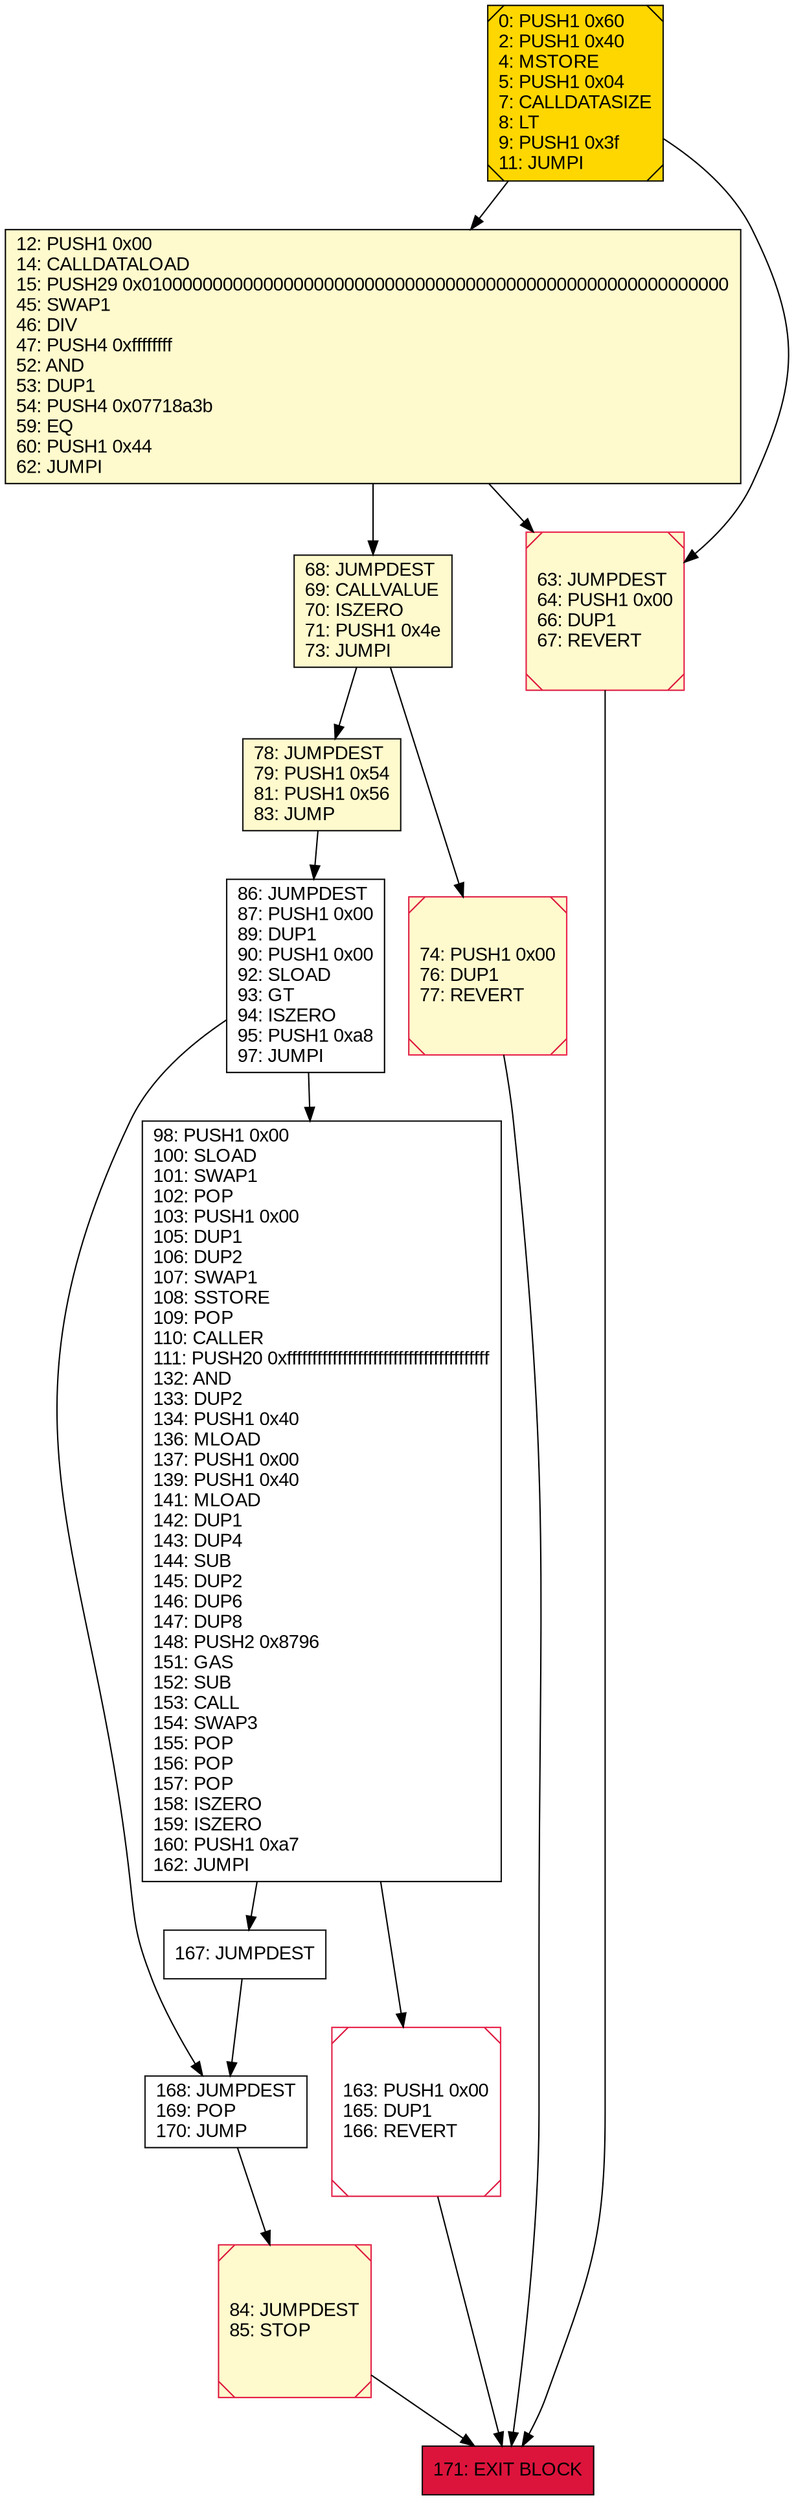 digraph G {
bgcolor=transparent rankdir=UD;
node [shape=box style=filled color=black fillcolor=white fontname=arial fontcolor=black];
84 [label="84: JUMPDEST\l85: STOP\l" fillcolor=lemonchiffon shape=Msquare color=crimson ];
163 [label="163: PUSH1 0x00\l165: DUP1\l166: REVERT\l" shape=Msquare color=crimson ];
78 [label="78: JUMPDEST\l79: PUSH1 0x54\l81: PUSH1 0x56\l83: JUMP\l" fillcolor=lemonchiffon ];
167 [label="167: JUMPDEST\l" ];
171 [label="171: EXIT BLOCK\l" fillcolor=crimson ];
74 [label="74: PUSH1 0x00\l76: DUP1\l77: REVERT\l" fillcolor=lemonchiffon shape=Msquare color=crimson ];
0 [label="0: PUSH1 0x60\l2: PUSH1 0x40\l4: MSTORE\l5: PUSH1 0x04\l7: CALLDATASIZE\l8: LT\l9: PUSH1 0x3f\l11: JUMPI\l" fillcolor=lemonchiffon shape=Msquare fillcolor=gold ];
168 [label="168: JUMPDEST\l169: POP\l170: JUMP\l" ];
98 [label="98: PUSH1 0x00\l100: SLOAD\l101: SWAP1\l102: POP\l103: PUSH1 0x00\l105: DUP1\l106: DUP2\l107: SWAP1\l108: SSTORE\l109: POP\l110: CALLER\l111: PUSH20 0xffffffffffffffffffffffffffffffffffffffff\l132: AND\l133: DUP2\l134: PUSH1 0x40\l136: MLOAD\l137: PUSH1 0x00\l139: PUSH1 0x40\l141: MLOAD\l142: DUP1\l143: DUP4\l144: SUB\l145: DUP2\l146: DUP6\l147: DUP8\l148: PUSH2 0x8796\l151: GAS\l152: SUB\l153: CALL\l154: SWAP3\l155: POP\l156: POP\l157: POP\l158: ISZERO\l159: ISZERO\l160: PUSH1 0xa7\l162: JUMPI\l" ];
12 [label="12: PUSH1 0x00\l14: CALLDATALOAD\l15: PUSH29 0x0100000000000000000000000000000000000000000000000000000000\l45: SWAP1\l46: DIV\l47: PUSH4 0xffffffff\l52: AND\l53: DUP1\l54: PUSH4 0x07718a3b\l59: EQ\l60: PUSH1 0x44\l62: JUMPI\l" fillcolor=lemonchiffon ];
86 [label="86: JUMPDEST\l87: PUSH1 0x00\l89: DUP1\l90: PUSH1 0x00\l92: SLOAD\l93: GT\l94: ISZERO\l95: PUSH1 0xa8\l97: JUMPI\l" ];
68 [label="68: JUMPDEST\l69: CALLVALUE\l70: ISZERO\l71: PUSH1 0x4e\l73: JUMPI\l" fillcolor=lemonchiffon ];
63 [label="63: JUMPDEST\l64: PUSH1 0x00\l66: DUP1\l67: REVERT\l" fillcolor=lemonchiffon shape=Msquare color=crimson ];
74 -> 171;
167 -> 168;
86 -> 98;
163 -> 171;
84 -> 171;
12 -> 63;
12 -> 68;
168 -> 84;
78 -> 86;
63 -> 171;
68 -> 74;
98 -> 163;
0 -> 63;
86 -> 168;
0 -> 12;
98 -> 167;
68 -> 78;
}